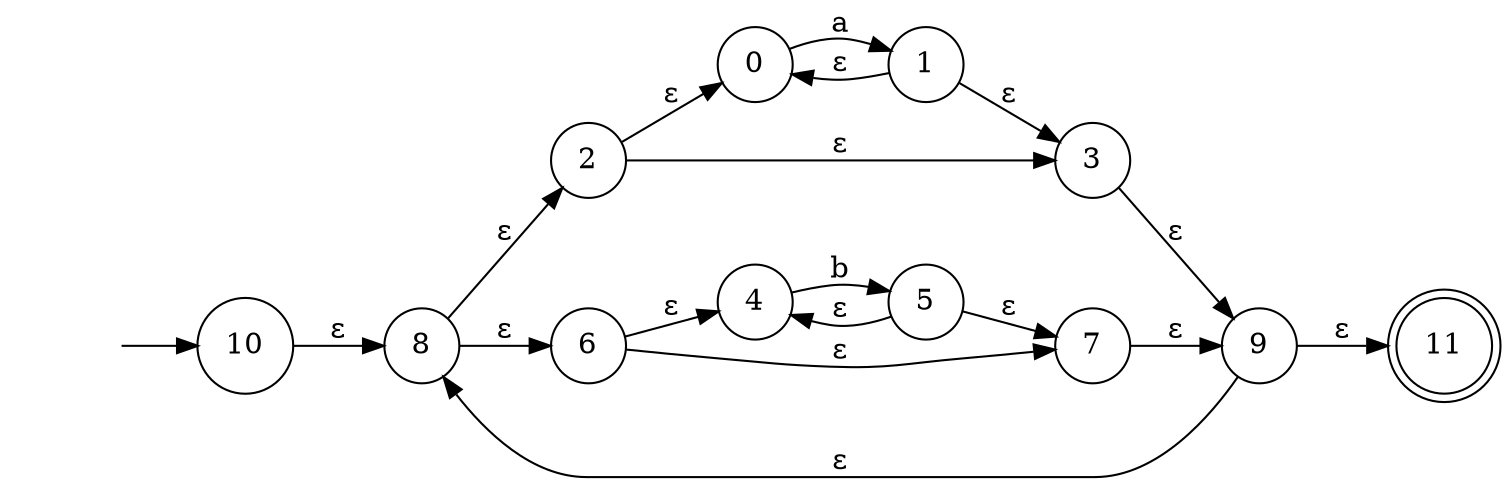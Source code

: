 digraph NFA {
    rankdir=LR;
    node [shape=circle];
    start [shape=none, label=""];
    start -> 10;
    11 [shape=doublecircle];
    10 -> 8 [label="ε"];
    8 -> 2 [label="ε"];
    8 -> 6 [label="ε"];
    9 -> 8 [label="ε"];
    9 -> 11 [label="ε"];
    2 -> 0 [label="ε"];
    2 -> 3 [label="ε"];
    3 -> 9 [label="ε"];
    0 -> 1 [label="a"];
    1 -> 0 [label="ε"];
    1 -> 3 [label="ε"];
    6 -> 4 [label="ε"];
    6 -> 7 [label="ε"];
    7 -> 9 [label="ε"];
    4 -> 5 [label="b"];
    5 -> 4 [label="ε"];
    5 -> 7 [label="ε"];
}
